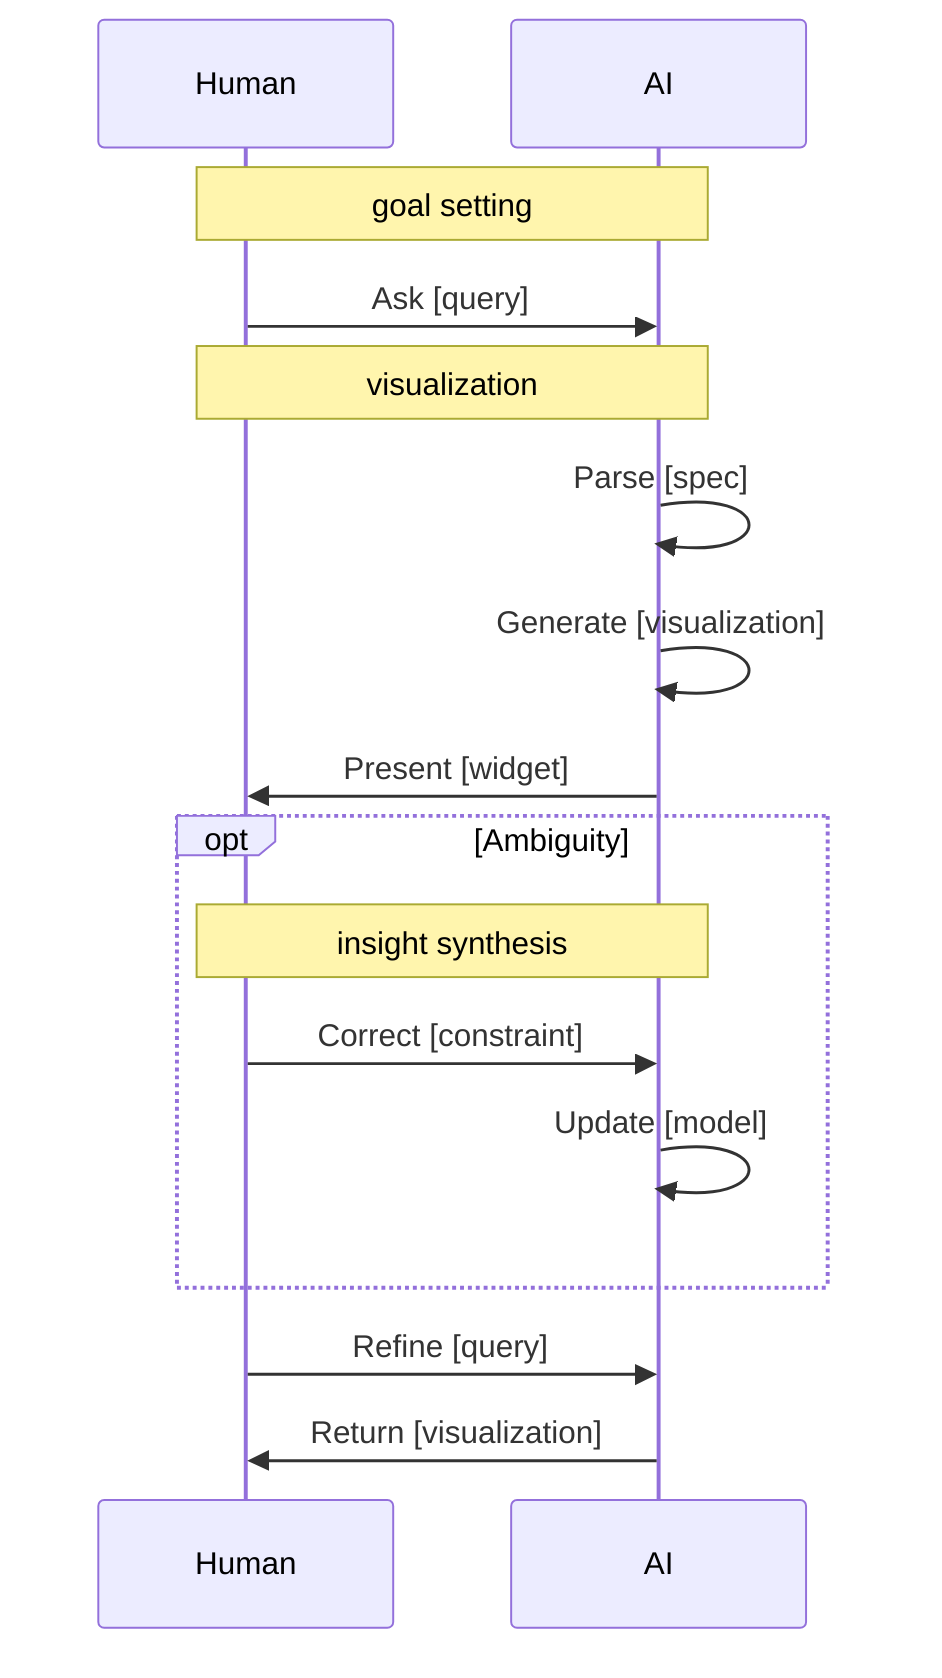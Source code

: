 sequenceDiagram
    participant H as Human
    participant A as AI

    note over H,A: goal setting
    H ->> A: Ask [query]

    note over H,A: visualization
    A ->> A: Parse [spec]
    A ->> A: Generate [visualization]
    A ->> H: Present [widget]

    opt Ambiguity
        note over H,A: insight synthesis
        H ->> A: Correct [constraint]
        A ->> A: Update [model]
    end

    H ->> A: Refine [query]
    A ->> H: Return [visualization]